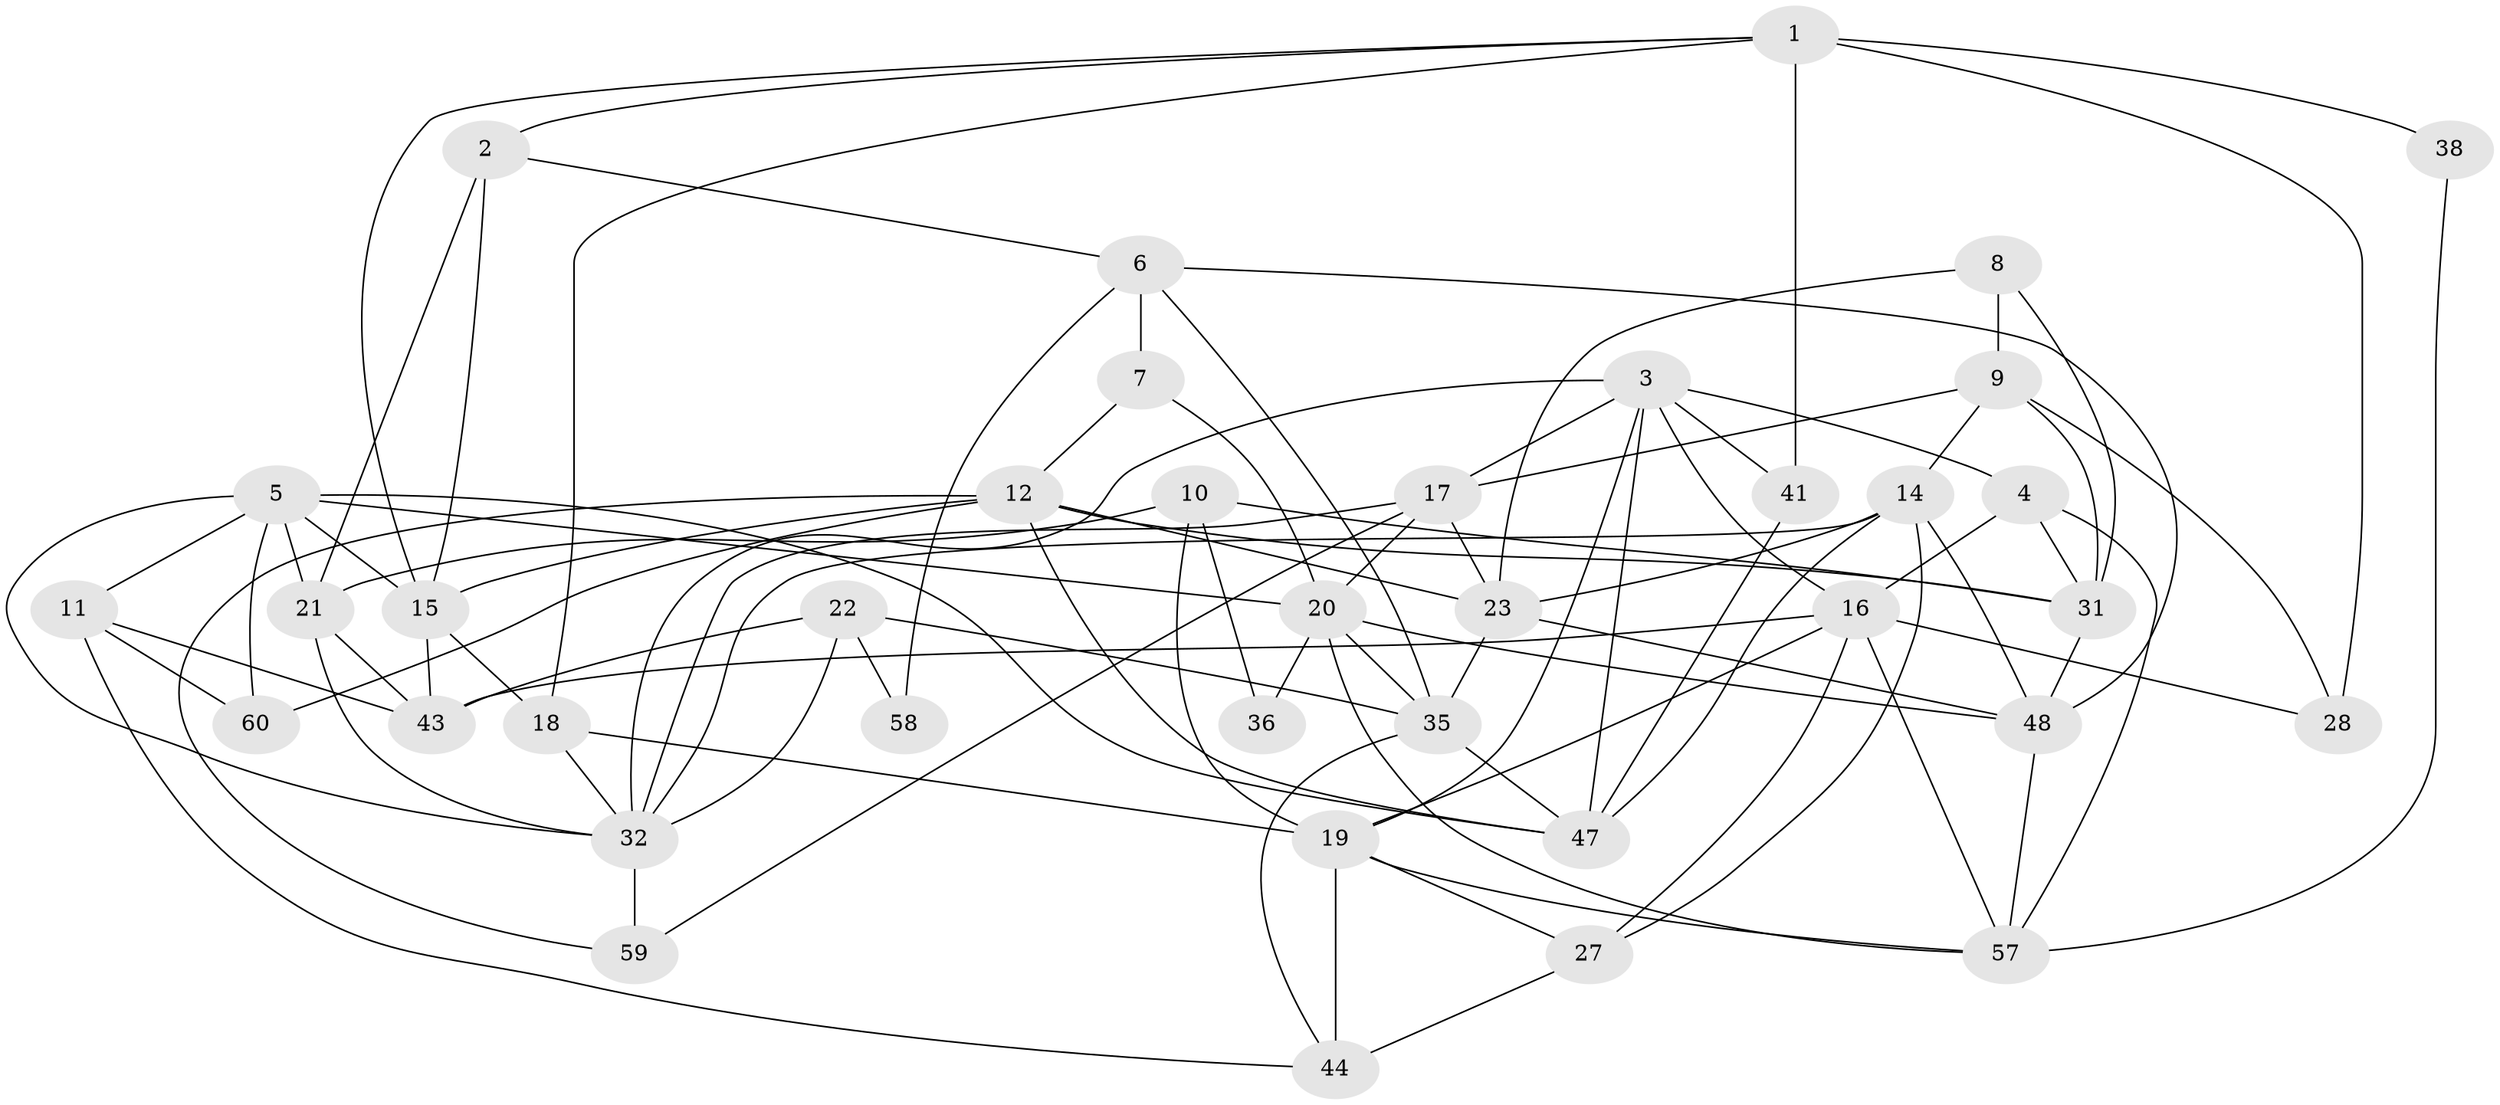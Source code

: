 // original degree distribution, {4: 0.36666666666666664, 7: 0.05, 3: 0.2833333333333333, 5: 0.13333333333333333, 6: 0.08333333333333333, 2: 0.08333333333333333}
// Generated by graph-tools (version 1.1) at 2025/11/02/27/25 16:11:20]
// undirected, 38 vertices, 93 edges
graph export_dot {
graph [start="1"]
  node [color=gray90,style=filled];
  1 [super="+13"];
  2;
  3 [super="+34"];
  4;
  5 [super="+26"];
  6 [super="+33"];
  7;
  8;
  9 [super="+25"];
  10;
  11;
  12 [super="+29"];
  14 [super="+40"];
  15 [super="+54"];
  16 [super="+39"];
  17 [super="+24"];
  18;
  19 [super="+50"];
  20 [super="+30"];
  21 [super="+56"];
  22;
  23 [super="+45"];
  27 [super="+53"];
  28 [super="+42"];
  31 [super="+37"];
  32 [super="+55"];
  35;
  36;
  38;
  41;
  43 [super="+51"];
  44 [super="+46"];
  47 [super="+49"];
  48 [super="+52"];
  57;
  58;
  59;
  60;
  1 -- 28 [weight=2];
  1 -- 15;
  1 -- 2;
  1 -- 18;
  1 -- 38;
  1 -- 41;
  2 -- 15;
  2 -- 6;
  2 -- 21;
  3 -- 19;
  3 -- 4;
  3 -- 32;
  3 -- 41;
  3 -- 16;
  3 -- 47;
  3 -- 17;
  4 -- 57;
  4 -- 16;
  4 -- 31;
  5 -- 21;
  5 -- 60;
  5 -- 32;
  5 -- 11;
  5 -- 47;
  5 -- 15;
  5 -- 20;
  6 -- 35;
  6 -- 58;
  6 -- 7;
  6 -- 48;
  7 -- 12;
  7 -- 20;
  8 -- 23;
  8 -- 9;
  8 -- 31;
  9 -- 14;
  9 -- 28;
  9 -- 31;
  9 -- 17;
  10 -- 31;
  10 -- 21;
  10 -- 36;
  10 -- 19;
  11 -- 60;
  11 -- 43;
  11 -- 44;
  12 -- 31;
  12 -- 59;
  12 -- 23;
  12 -- 47;
  12 -- 60;
  12 -- 15;
  14 -- 47;
  14 -- 32;
  14 -- 48;
  14 -- 23;
  14 -- 27;
  15 -- 18;
  15 -- 43;
  16 -- 27;
  16 -- 28;
  16 -- 43;
  16 -- 19;
  16 -- 57;
  17 -- 23;
  17 -- 59;
  17 -- 20;
  17 -- 32;
  18 -- 19;
  18 -- 32;
  19 -- 27;
  19 -- 57;
  19 -- 44 [weight=2];
  20 -- 35;
  20 -- 57;
  20 -- 36;
  20 -- 48;
  21 -- 32;
  21 -- 43;
  22 -- 35;
  22 -- 43 [weight=2];
  22 -- 32;
  22 -- 58;
  23 -- 48;
  23 -- 35;
  27 -- 44;
  31 -- 48;
  32 -- 59;
  35 -- 47;
  35 -- 44;
  38 -- 57;
  41 -- 47 [weight=2];
  48 -- 57;
}
